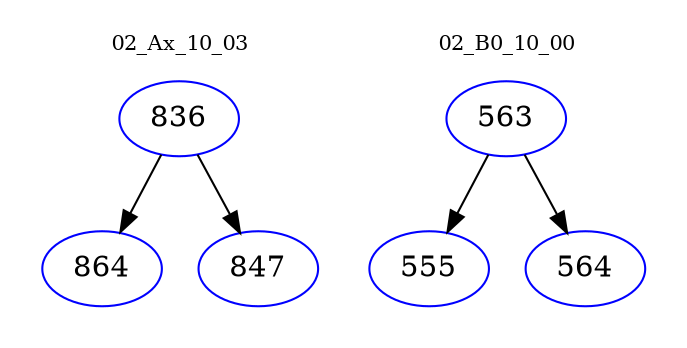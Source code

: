 digraph{
subgraph cluster_0 {
color = white
label = "02_Ax_10_03";
fontsize=10;
T0_836 [label="836", color="blue"]
T0_836 -> T0_864 [color="black"]
T0_864 [label="864", color="blue"]
T0_836 -> T0_847 [color="black"]
T0_847 [label="847", color="blue"]
}
subgraph cluster_1 {
color = white
label = "02_B0_10_00";
fontsize=10;
T1_563 [label="563", color="blue"]
T1_563 -> T1_555 [color="black"]
T1_555 [label="555", color="blue"]
T1_563 -> T1_564 [color="black"]
T1_564 [label="564", color="blue"]
}
}
